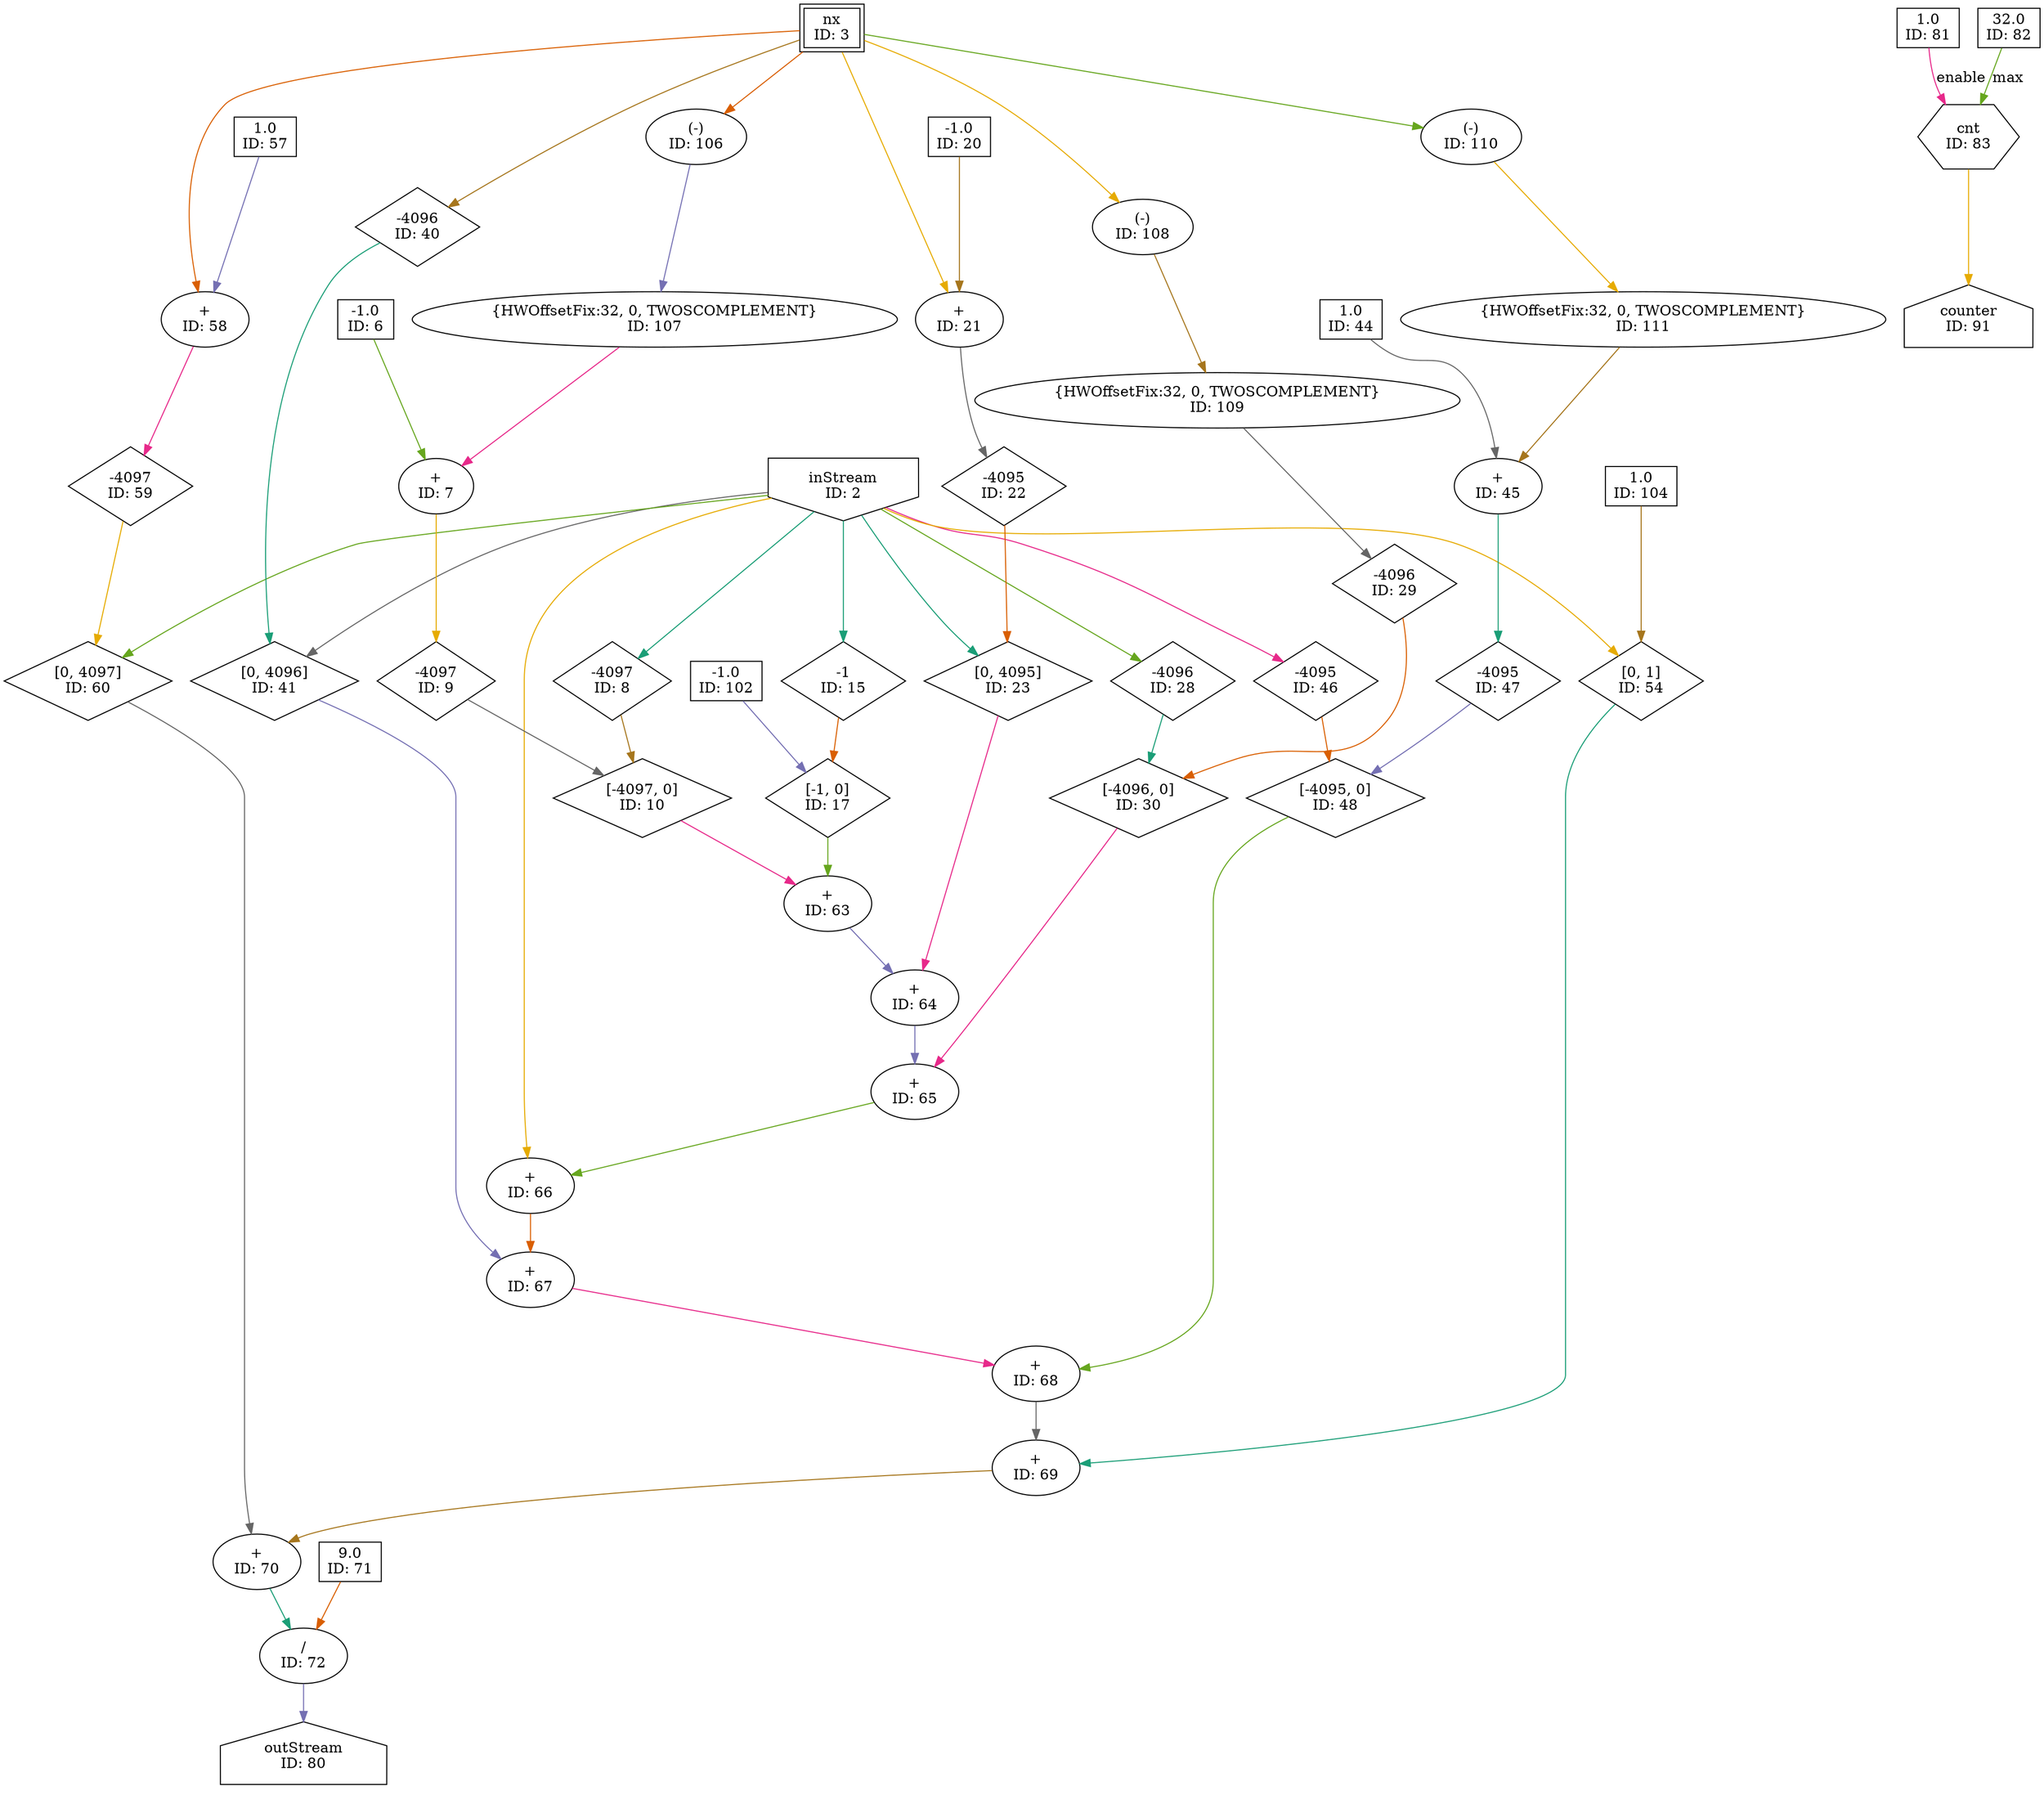 digraph TwoDAverageDynamicKernel_optimised{
	NodeInput2 [shape=invhouse, label="inStream\nID: 2"];
	NodeStreamOffset8 [shape=diamond, label="-4097\nID: 8"];
	NodeInputMappedReg3 [shape=box, peripheries=2, label="nx\nID: 3"];
	NodeNeg106 [label="(-)\nID: 106"];
	NodeCast107 [label="{HWOffsetFix:32, 0, TWOSCOMPLEMENT}\nID: 107"];
	NodeConstantDouble6 [shape=box, label="-1.0\nID: 6"];
	NodeAdd7 [label="+\nID: 7"];
	NodeStreamOffset9 [shape=diamond, label="-4097\nID: 9"];
	NodeDynamicStreamOffset10 [shape=diamond, label="[-4097, 0]\nID: 10"];
	NodeStreamOffset15 [shape=diamond, label="-1\nID: 15"];
	NodeConstantRawBits102 [shape=box, label="-1.0\nID: 102"];
	NodeDynamicStreamOffset17 [shape=diamond, label="[-1, 0]\nID: 17"];
	NodeAdd63 [label="+\nID: 63"];
	NodeConstantDouble20 [shape=box, label="-1.0\nID: 20"];
	NodeAdd21 [label="+\nID: 21"];
	NodeStreamOffset22 [shape=diamond, label="-4095\nID: 22"];
	NodeDynamicStreamOffset23 [shape=diamond, label="[0, 4095]\nID: 23"];
	NodeAdd64 [label="+\nID: 64"];
	NodeStreamOffset28 [shape=diamond, label="-4096\nID: 28"];
	NodeNeg108 [label="(-)\nID: 108"];
	NodeCast109 [label="{HWOffsetFix:32, 0, TWOSCOMPLEMENT}\nID: 109"];
	NodeStreamOffset29 [shape=diamond, label="-4096\nID: 29"];
	NodeDynamicStreamOffset30 [shape=diamond, label="[-4096, 0]\nID: 30"];
	NodeAdd65 [label="+\nID: 65"];
	NodeAdd66 [label="+\nID: 66"];
	NodeStreamOffset40 [shape=diamond, label="-4096\nID: 40"];
	NodeDynamicStreamOffset41 [shape=diamond, label="[0, 4096]\nID: 41"];
	NodeAdd67 [label="+\nID: 67"];
	NodeStreamOffset46 [shape=diamond, label="-4095\nID: 46"];
	NodeNeg110 [label="(-)\nID: 110"];
	NodeCast111 [label="{HWOffsetFix:32, 0, TWOSCOMPLEMENT}\nID: 111"];
	NodeConstantDouble44 [shape=box, label="1.0\nID: 44"];
	NodeAdd45 [label="+\nID: 45"];
	NodeStreamOffset47 [shape=diamond, label="-4095\nID: 47"];
	NodeDynamicStreamOffset48 [shape=diamond, label="[-4095, 0]\nID: 48"];
	NodeAdd68 [label="+\nID: 68"];
	NodeConstantRawBits104 [shape=box, label="1.0\nID: 104"];
	NodeDynamicStreamOffset54 [shape=diamond, label="[0, 1]\nID: 54"];
	NodeAdd69 [label="+\nID: 69"];
	NodeConstantDouble57 [shape=box, label="1.0\nID: 57"];
	NodeAdd58 [label="+\nID: 58"];
	NodeStreamOffset59 [shape=diamond, label="-4097\nID: 59"];
	NodeDynamicStreamOffset60 [shape=diamond, label="[0, 4097]\nID: 60"];
	NodeAdd70 [label="+\nID: 70"];
	NodeConstantDouble71 [shape=box, label="9.0\nID: 71"];
	NodeDiv72 [label="/\nID: 72"];
	NodeOutput80 [shape=house, label="outStream\nID: 80"];
	NodeConstantDouble81 [shape=box, label="1.0\nID: 81"];
	NodeConstantDouble82 [shape=box, label="32.0\nID: 82"];
	NodeCounterV183 [shape=hexagon, label="cnt\nID: 83"];
	NodeOutput91 [shape=house, label="counter\nID: 91"];
	NodeInput2 -> NodeStreamOffset8[color="/dark28/1" photon_data="EDGE,SrcNode:2,SrcNodePort:data"];
	NodeInputMappedReg3 -> NodeNeg106[color="/dark28/2" photon_data="EDGE,SrcNode:3,SrcNodePort:nx"];
	NodeNeg106 -> NodeCast107[color="/dark28/3" photon_data="EDGE,SrcNode:106,SrcNodePort:result"];
	NodeCast107 -> NodeAdd7[color="/dark28/4" photon_data="EDGE,SrcNode:107,SrcNodePort:o"];
	NodeConstantDouble6 -> NodeAdd7[color="/dark28/5" photon_data="EDGE,SrcNode:6,SrcNodePort:value"];
	NodeAdd7 -> NodeStreamOffset9[color="/dark28/6" photon_data="EDGE,SrcNode:7,SrcNodePort:result"];
	NodeStreamOffset8 -> NodeDynamicStreamOffset10[color="/dark28/7" photon_data="EDGE,SrcNode:8,SrcNodePort:output"];
	NodeStreamOffset9 -> NodeDynamicStreamOffset10[color="/dark28/8" photon_data="EDGE,SrcNode:9,SrcNodePort:output"];
	NodeInput2 -> NodeStreamOffset15[color="/dark28/1" photon_data="EDGE,SrcNode:2,SrcNodePort:data"];
	NodeStreamOffset15 -> NodeDynamicStreamOffset17[color="/dark28/2" photon_data="EDGE,SrcNode:15,SrcNodePort:output"];
	NodeConstantRawBits102 -> NodeDynamicStreamOffset17[color="/dark28/3" photon_data="EDGE,SrcNode:102,SrcNodePort:value"];
	NodeDynamicStreamOffset10 -> NodeAdd63[color="/dark28/4" photon_data="EDGE,SrcNode:10,SrcNodePort:output"];
	NodeDynamicStreamOffset17 -> NodeAdd63[color="/dark28/5" photon_data="EDGE,SrcNode:17,SrcNodePort:output"];
	NodeInputMappedReg3 -> NodeAdd21[color="/dark28/6" photon_data="EDGE,SrcNode:3,SrcNodePort:nx"];
	NodeConstantDouble20 -> NodeAdd21[color="/dark28/7" photon_data="EDGE,SrcNode:20,SrcNodePort:value"];
	NodeAdd21 -> NodeStreamOffset22[color="/dark28/8" photon_data="EDGE,SrcNode:21,SrcNodePort:result"];
	NodeInput2 -> NodeDynamicStreamOffset23[color="/dark28/1" photon_data="EDGE,SrcNode:2,SrcNodePort:data"];
	NodeStreamOffset22 -> NodeDynamicStreamOffset23[color="/dark28/2" photon_data="EDGE,SrcNode:22,SrcNodePort:output"];
	NodeAdd63 -> NodeAdd64[color="/dark28/3" photon_data="EDGE,SrcNode:63,SrcNodePort:result"];
	NodeDynamicStreamOffset23 -> NodeAdd64[color="/dark28/4" photon_data="EDGE,SrcNode:23,SrcNodePort:output"];
	NodeInput2 -> NodeStreamOffset28[color="/dark28/5" photon_data="EDGE,SrcNode:2,SrcNodePort:data"];
	NodeInputMappedReg3 -> NodeNeg108[color="/dark28/6" photon_data="EDGE,SrcNode:3,SrcNodePort:nx"];
	NodeNeg108 -> NodeCast109[color="/dark28/7" photon_data="EDGE,SrcNode:108,SrcNodePort:result"];
	NodeCast109 -> NodeStreamOffset29[color="/dark28/8" photon_data="EDGE,SrcNode:109,SrcNodePort:o"];
	NodeStreamOffset28 -> NodeDynamicStreamOffset30[color="/dark28/1" photon_data="EDGE,SrcNode:28,SrcNodePort:output"];
	NodeStreamOffset29 -> NodeDynamicStreamOffset30[color="/dark28/2" photon_data="EDGE,SrcNode:29,SrcNodePort:output"];
	NodeAdd64 -> NodeAdd65[color="/dark28/3" photon_data="EDGE,SrcNode:64,SrcNodePort:result"];
	NodeDynamicStreamOffset30 -> NodeAdd65[color="/dark28/4" photon_data="EDGE,SrcNode:30,SrcNodePort:output"];
	NodeAdd65 -> NodeAdd66[color="/dark28/5" photon_data="EDGE,SrcNode:65,SrcNodePort:result"];
	NodeInput2 -> NodeAdd66[color="/dark28/6" photon_data="EDGE,SrcNode:2,SrcNodePort:data"];
	NodeInputMappedReg3 -> NodeStreamOffset40[color="/dark28/7" photon_data="EDGE,SrcNode:3,SrcNodePort:nx"];
	NodeInput2 -> NodeDynamicStreamOffset41[color="/dark28/8" photon_data="EDGE,SrcNode:2,SrcNodePort:data"];
	NodeStreamOffset40 -> NodeDynamicStreamOffset41[color="/dark28/1" photon_data="EDGE,SrcNode:40,SrcNodePort:output"];
	NodeAdd66 -> NodeAdd67[color="/dark28/2" photon_data="EDGE,SrcNode:66,SrcNodePort:result"];
	NodeDynamicStreamOffset41 -> NodeAdd67[color="/dark28/3" photon_data="EDGE,SrcNode:41,SrcNodePort:output"];
	NodeInput2 -> NodeStreamOffset46[color="/dark28/4" photon_data="EDGE,SrcNode:2,SrcNodePort:data"];
	NodeInputMappedReg3 -> NodeNeg110[color="/dark28/5" photon_data="EDGE,SrcNode:3,SrcNodePort:nx"];
	NodeNeg110 -> NodeCast111[color="/dark28/6" photon_data="EDGE,SrcNode:110,SrcNodePort:result"];
	NodeCast111 -> NodeAdd45[color="/dark28/7" photon_data="EDGE,SrcNode:111,SrcNodePort:o"];
	NodeConstantDouble44 -> NodeAdd45[color="/dark28/8" photon_data="EDGE,SrcNode:44,SrcNodePort:value"];
	NodeAdd45 -> NodeStreamOffset47[color="/dark28/1" photon_data="EDGE,SrcNode:45,SrcNodePort:result"];
	NodeStreamOffset46 -> NodeDynamicStreamOffset48[color="/dark28/2" photon_data="EDGE,SrcNode:46,SrcNodePort:output"];
	NodeStreamOffset47 -> NodeDynamicStreamOffset48[color="/dark28/3" photon_data="EDGE,SrcNode:47,SrcNodePort:output"];
	NodeAdd67 -> NodeAdd68[color="/dark28/4" photon_data="EDGE,SrcNode:67,SrcNodePort:result"];
	NodeDynamicStreamOffset48 -> NodeAdd68[color="/dark28/5" photon_data="EDGE,SrcNode:48,SrcNodePort:output"];
	NodeInput2 -> NodeDynamicStreamOffset54[color="/dark28/6" photon_data="EDGE,SrcNode:2,SrcNodePort:data"];
	NodeConstantRawBits104 -> NodeDynamicStreamOffset54[color="/dark28/7" photon_data="EDGE,SrcNode:104,SrcNodePort:value"];
	NodeAdd68 -> NodeAdd69[color="/dark28/8" photon_data="EDGE,SrcNode:68,SrcNodePort:result"];
	NodeDynamicStreamOffset54 -> NodeAdd69[color="/dark28/1" photon_data="EDGE,SrcNode:54,SrcNodePort:output"];
	NodeInputMappedReg3 -> NodeAdd58[color="/dark28/2" photon_data="EDGE,SrcNode:3,SrcNodePort:nx"];
	NodeConstantDouble57 -> NodeAdd58[color="/dark28/3" photon_data="EDGE,SrcNode:57,SrcNodePort:value"];
	NodeAdd58 -> NodeStreamOffset59[color="/dark28/4" photon_data="EDGE,SrcNode:58,SrcNodePort:result"];
	NodeInput2 -> NodeDynamicStreamOffset60[color="/dark28/5" photon_data="EDGE,SrcNode:2,SrcNodePort:data"];
	NodeStreamOffset59 -> NodeDynamicStreamOffset60[color="/dark28/6" photon_data="EDGE,SrcNode:59,SrcNodePort:output"];
	NodeAdd69 -> NodeAdd70[color="/dark28/7" photon_data="EDGE,SrcNode:69,SrcNodePort:result"];
	NodeDynamicStreamOffset60 -> NodeAdd70[color="/dark28/8" photon_data="EDGE,SrcNode:60,SrcNodePort:output"];
	NodeAdd70 -> NodeDiv72[color="/dark28/1" photon_data="EDGE,SrcNode:70,SrcNodePort:result"];
	NodeConstantDouble71 -> NodeDiv72[color="/dark28/2" photon_data="EDGE,SrcNode:71,SrcNodePort:value"];
	NodeDiv72 -> NodeOutput80[color="/dark28/3" photon_data="EDGE,SrcNode:72,SrcNodePort:result"];
	NodeConstantDouble81 -> NodeCounterV183[label="enable" color="/dark28/4" photon_data="EDGE,SrcNode:81,SrcNodePort:value"];
	NodeConstantDouble82 -> NodeCounterV183[label="max" color="/dark28/5" photon_data="EDGE,SrcNode:82,SrcNodePort:value"];
	NodeCounterV183 -> NodeOutput91[color="/dark28/6" photon_data="EDGE,SrcNode:83,SrcNodePort:count"];
}
